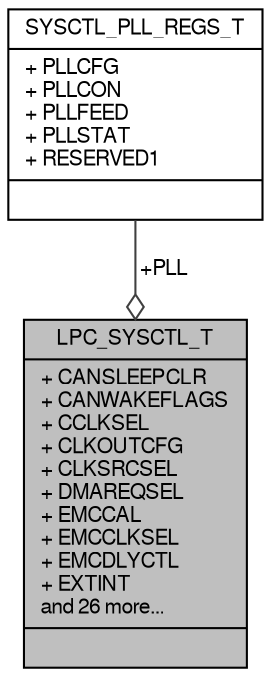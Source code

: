 digraph "LPC_SYSCTL_T"
{
  edge [fontname="FreeSans",fontsize="10",labelfontname="FreeSans",labelfontsize="10"];
  node [fontname="FreeSans",fontsize="10",shape=record];
  Node1 [label="{LPC_SYSCTL_T\n|+ CANSLEEPCLR\l+ CANWAKEFLAGS\l+ CCLKSEL\l+ CLKOUTCFG\l+ CLKSRCSEL\l+ DMAREQSEL\l+ EMCCAL\l+ EMCCLKSEL\l+ EMCDLYCTL\l+ EXTINT\land 26 more...\l|}",height=0.2,width=0.4,color="black", fillcolor="grey75", style="filled", fontcolor="black"];
  Node2 -> Node1 [color="grey25",fontsize="10",style="solid",label=" +PLL" ,arrowhead="odiamond"];
  Node2 [label="{SYSCTL_PLL_REGS_T\n|+ PLLCFG\l+ PLLCON\l+ PLLFEED\l+ PLLSTAT\l+ RESERVED1\l|}",height=0.2,width=0.4,color="black", fillcolor="white", style="filled",URL="$structSYSCTL__PLL__REGS__T.html",tooltip="LPC17XX/40XX Clock and Power PLL register block structure. "];
}
